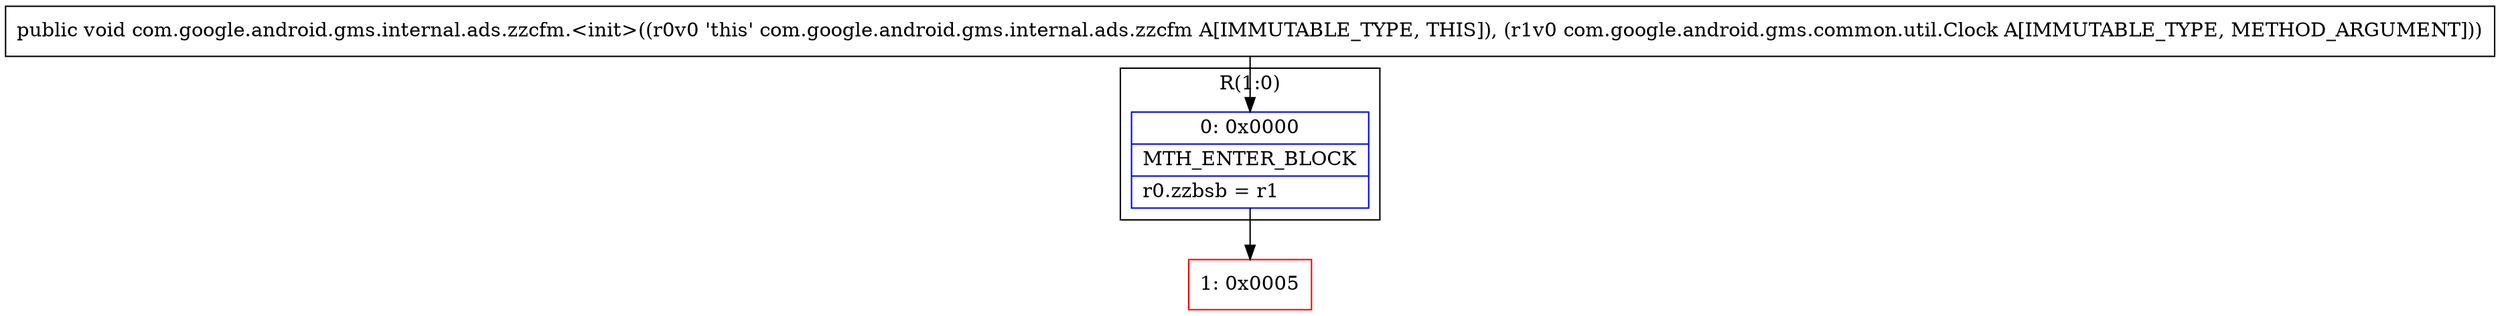 digraph "CFG forcom.google.android.gms.internal.ads.zzcfm.\<init\>(Lcom\/google\/android\/gms\/common\/util\/Clock;)V" {
subgraph cluster_Region_234897968 {
label = "R(1:0)";
node [shape=record,color=blue];
Node_0 [shape=record,label="{0\:\ 0x0000|MTH_ENTER_BLOCK\l|r0.zzbsb = r1\l}"];
}
Node_1 [shape=record,color=red,label="{1\:\ 0x0005}"];
MethodNode[shape=record,label="{public void com.google.android.gms.internal.ads.zzcfm.\<init\>((r0v0 'this' com.google.android.gms.internal.ads.zzcfm A[IMMUTABLE_TYPE, THIS]), (r1v0 com.google.android.gms.common.util.Clock A[IMMUTABLE_TYPE, METHOD_ARGUMENT])) }"];
MethodNode -> Node_0;
Node_0 -> Node_1;
}

